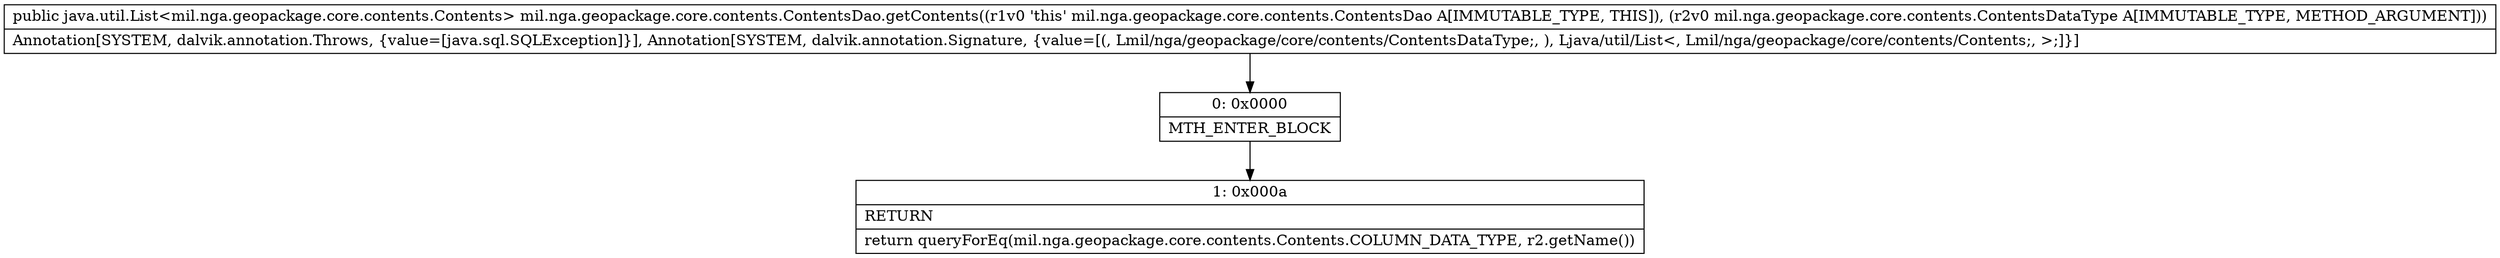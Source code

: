 digraph "CFG formil.nga.geopackage.core.contents.ContentsDao.getContents(Lmil\/nga\/geopackage\/core\/contents\/ContentsDataType;)Ljava\/util\/List;" {
Node_0 [shape=record,label="{0\:\ 0x0000|MTH_ENTER_BLOCK\l}"];
Node_1 [shape=record,label="{1\:\ 0x000a|RETURN\l|return queryForEq(mil.nga.geopackage.core.contents.Contents.COLUMN_DATA_TYPE, r2.getName())\l}"];
MethodNode[shape=record,label="{public java.util.List\<mil.nga.geopackage.core.contents.Contents\> mil.nga.geopackage.core.contents.ContentsDao.getContents((r1v0 'this' mil.nga.geopackage.core.contents.ContentsDao A[IMMUTABLE_TYPE, THIS]), (r2v0 mil.nga.geopackage.core.contents.ContentsDataType A[IMMUTABLE_TYPE, METHOD_ARGUMENT]))  | Annotation[SYSTEM, dalvik.annotation.Throws, \{value=[java.sql.SQLException]\}], Annotation[SYSTEM, dalvik.annotation.Signature, \{value=[(, Lmil\/nga\/geopackage\/core\/contents\/ContentsDataType;, ), Ljava\/util\/List\<, Lmil\/nga\/geopackage\/core\/contents\/Contents;, \>;]\}]\l}"];
MethodNode -> Node_0;
Node_0 -> Node_1;
}

